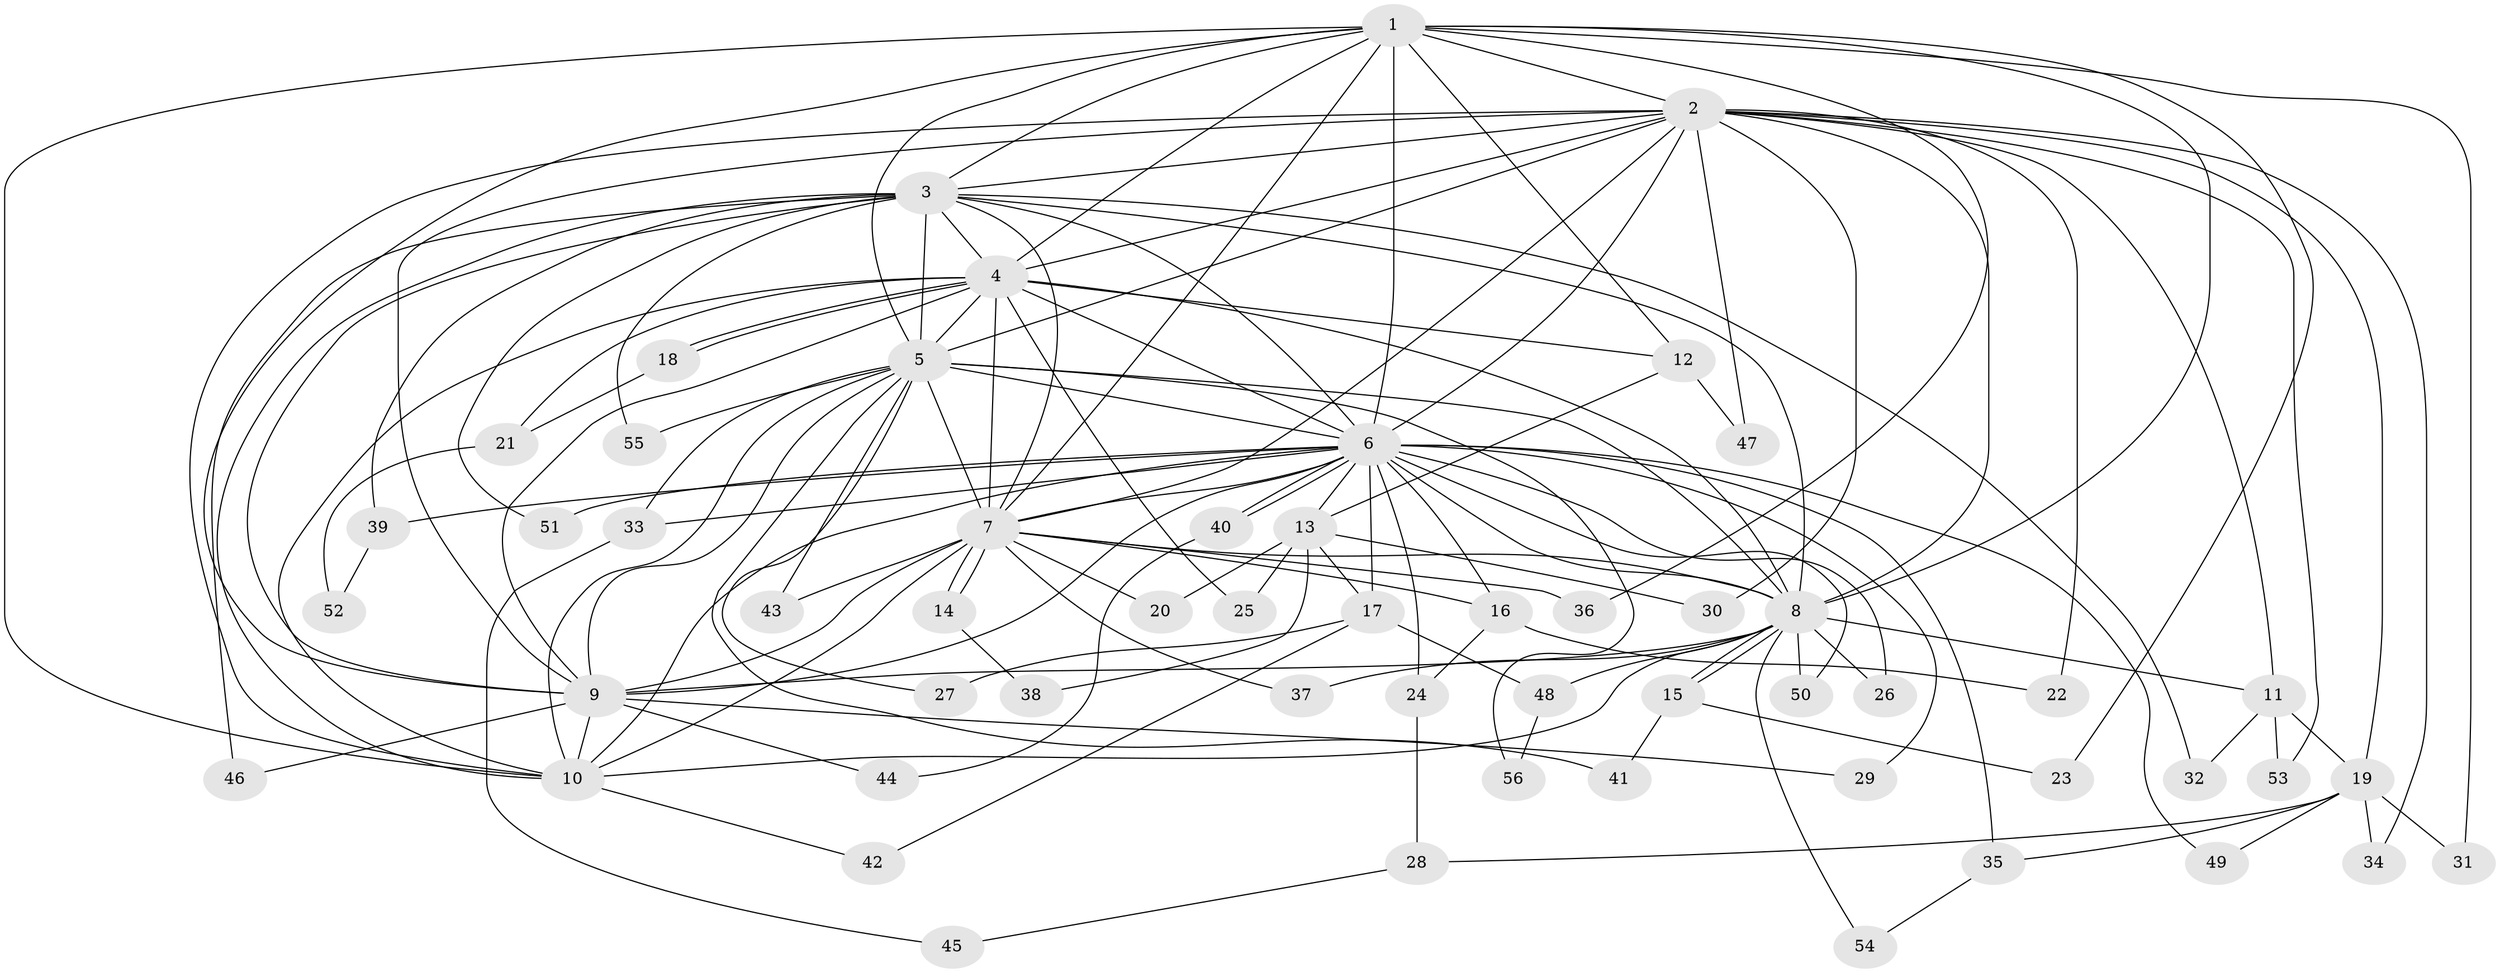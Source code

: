 // Generated by graph-tools (version 1.1) at 2025/49/03/09/25 03:49:35]
// undirected, 56 vertices, 137 edges
graph export_dot {
graph [start="1"]
  node [color=gray90,style=filled];
  1;
  2;
  3;
  4;
  5;
  6;
  7;
  8;
  9;
  10;
  11;
  12;
  13;
  14;
  15;
  16;
  17;
  18;
  19;
  20;
  21;
  22;
  23;
  24;
  25;
  26;
  27;
  28;
  29;
  30;
  31;
  32;
  33;
  34;
  35;
  36;
  37;
  38;
  39;
  40;
  41;
  42;
  43;
  44;
  45;
  46;
  47;
  48;
  49;
  50;
  51;
  52;
  53;
  54;
  55;
  56;
  1 -- 2;
  1 -- 3;
  1 -- 4;
  1 -- 5;
  1 -- 6;
  1 -- 7;
  1 -- 8;
  1 -- 9;
  1 -- 10;
  1 -- 12;
  1 -- 23;
  1 -- 31;
  1 -- 36;
  2 -- 3;
  2 -- 4;
  2 -- 5;
  2 -- 6;
  2 -- 7;
  2 -- 8;
  2 -- 9;
  2 -- 10;
  2 -- 11;
  2 -- 19;
  2 -- 22;
  2 -- 30;
  2 -- 34;
  2 -- 47;
  2 -- 53;
  3 -- 4;
  3 -- 5;
  3 -- 6;
  3 -- 7;
  3 -- 8;
  3 -- 9;
  3 -- 10;
  3 -- 32;
  3 -- 39;
  3 -- 46;
  3 -- 51;
  3 -- 55;
  4 -- 5;
  4 -- 6;
  4 -- 7;
  4 -- 8;
  4 -- 9;
  4 -- 10;
  4 -- 12;
  4 -- 18;
  4 -- 18;
  4 -- 21;
  4 -- 25;
  5 -- 6;
  5 -- 7;
  5 -- 8;
  5 -- 9;
  5 -- 10;
  5 -- 27;
  5 -- 33;
  5 -- 41;
  5 -- 43;
  5 -- 55;
  5 -- 56;
  6 -- 7;
  6 -- 8;
  6 -- 9;
  6 -- 10;
  6 -- 13;
  6 -- 16;
  6 -- 17;
  6 -- 24;
  6 -- 26;
  6 -- 29;
  6 -- 33;
  6 -- 35;
  6 -- 39;
  6 -- 40;
  6 -- 40;
  6 -- 49;
  6 -- 50;
  6 -- 51;
  7 -- 8;
  7 -- 9;
  7 -- 10;
  7 -- 14;
  7 -- 14;
  7 -- 16;
  7 -- 20;
  7 -- 36;
  7 -- 37;
  7 -- 43;
  8 -- 9;
  8 -- 10;
  8 -- 11;
  8 -- 15;
  8 -- 15;
  8 -- 26;
  8 -- 37;
  8 -- 48;
  8 -- 50;
  8 -- 54;
  9 -- 10;
  9 -- 29;
  9 -- 44;
  9 -- 46;
  10 -- 42;
  11 -- 19;
  11 -- 32;
  11 -- 53;
  12 -- 13;
  12 -- 47;
  13 -- 17;
  13 -- 20;
  13 -- 25;
  13 -- 30;
  13 -- 38;
  14 -- 38;
  15 -- 23;
  15 -- 41;
  16 -- 22;
  16 -- 24;
  17 -- 27;
  17 -- 42;
  17 -- 48;
  18 -- 21;
  19 -- 28;
  19 -- 31;
  19 -- 34;
  19 -- 35;
  19 -- 49;
  21 -- 52;
  24 -- 28;
  28 -- 45;
  33 -- 45;
  35 -- 54;
  39 -- 52;
  40 -- 44;
  48 -- 56;
}
